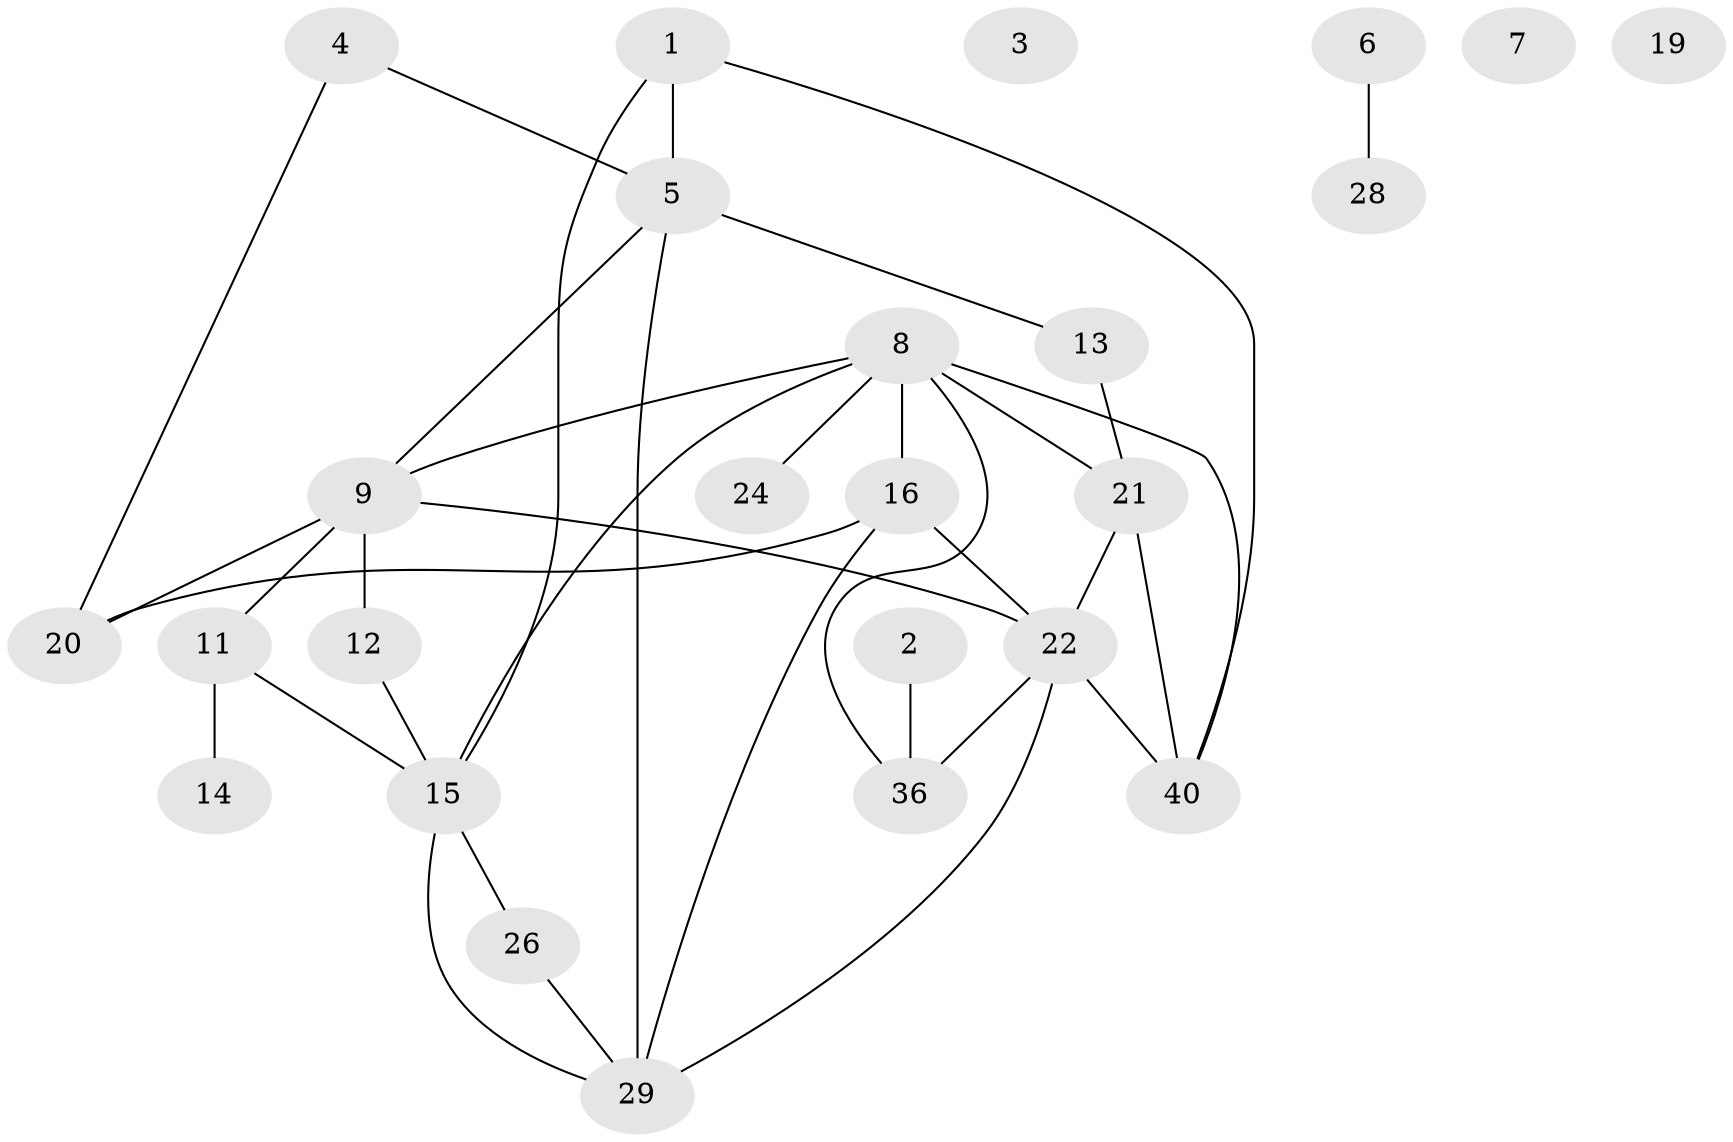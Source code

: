 // original degree distribution, {3: 0.2549019607843137, 1: 0.1568627450980392, 0: 0.058823529411764705, 2: 0.3137254901960784, 5: 0.058823529411764705, 4: 0.13725490196078433, 6: 0.0196078431372549}
// Generated by graph-tools (version 1.1) at 2025/16/03/04/25 18:16:26]
// undirected, 25 vertices, 36 edges
graph export_dot {
graph [start="1"]
  node [color=gray90,style=filled];
  1 [super="+18"];
  2;
  3;
  4;
  5 [super="+43+17"];
  6;
  7;
  8 [super="+33"];
  9 [super="+49+42+10+30"];
  11 [super="+35+41"];
  12;
  13;
  14;
  15 [super="+23"];
  16 [super="+45+34"];
  19;
  20;
  21 [super="+38+25"];
  22 [super="+31+27"];
  24 [super="+48"];
  26;
  28;
  29 [super="+39+44"];
  36;
  40;
  1 -- 40;
  1 -- 5;
  1 -- 15;
  2 -- 36;
  4 -- 20;
  4 -- 5;
  5 -- 13;
  5 -- 29;
  5 -- 9;
  6 -- 28;
  8 -- 24;
  8 -- 15;
  8 -- 16;
  8 -- 40;
  8 -- 36;
  8 -- 9;
  8 -- 21;
  9 -- 12;
  9 -- 11;
  9 -- 22;
  9 -- 20;
  11 -- 14;
  11 -- 15;
  12 -- 15;
  13 -- 21;
  15 -- 26;
  15 -- 29;
  16 -- 20;
  16 -- 22 [weight=2];
  16 -- 29;
  21 -- 22;
  21 -- 40;
  22 -- 29;
  22 -- 36;
  22 -- 40;
  26 -- 29;
}
